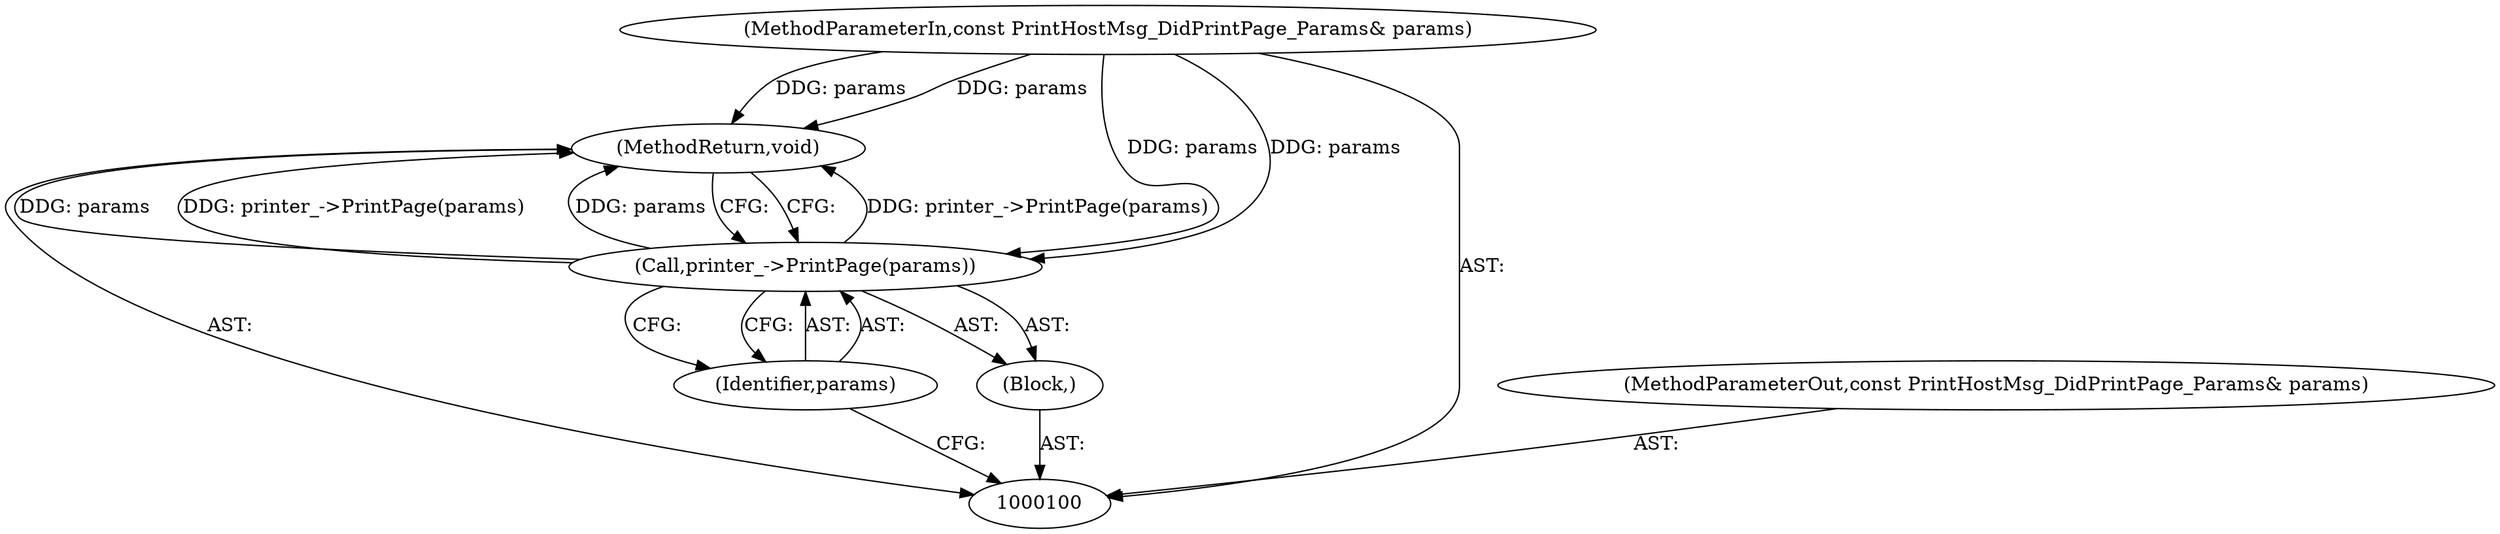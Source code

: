 digraph "0_Chrome_116d0963cadfbf55ef2ec3d13781987c4d80517a_30" {
"1000105" [label="(MethodReturn,void)"];
"1000101" [label="(MethodParameterIn,const PrintHostMsg_DidPrintPage_Params& params)"];
"1000113" [label="(MethodParameterOut,const PrintHostMsg_DidPrintPage_Params& params)"];
"1000102" [label="(Block,)"];
"1000103" [label="(Call,printer_->PrintPage(params))"];
"1000104" [label="(Identifier,params)"];
"1000105" -> "1000100"  [label="AST: "];
"1000105" -> "1000103"  [label="CFG: "];
"1000103" -> "1000105"  [label="DDG: printer_->PrintPage(params)"];
"1000103" -> "1000105"  [label="DDG: params"];
"1000101" -> "1000105"  [label="DDG: params"];
"1000101" -> "1000100"  [label="AST: "];
"1000101" -> "1000105"  [label="DDG: params"];
"1000101" -> "1000103"  [label="DDG: params"];
"1000113" -> "1000100"  [label="AST: "];
"1000102" -> "1000100"  [label="AST: "];
"1000103" -> "1000102"  [label="AST: "];
"1000103" -> "1000102"  [label="AST: "];
"1000103" -> "1000104"  [label="CFG: "];
"1000104" -> "1000103"  [label="AST: "];
"1000105" -> "1000103"  [label="CFG: "];
"1000103" -> "1000105"  [label="DDG: printer_->PrintPage(params)"];
"1000103" -> "1000105"  [label="DDG: params"];
"1000101" -> "1000103"  [label="DDG: params"];
"1000104" -> "1000103"  [label="AST: "];
"1000104" -> "1000100"  [label="CFG: "];
"1000103" -> "1000104"  [label="CFG: "];
}
